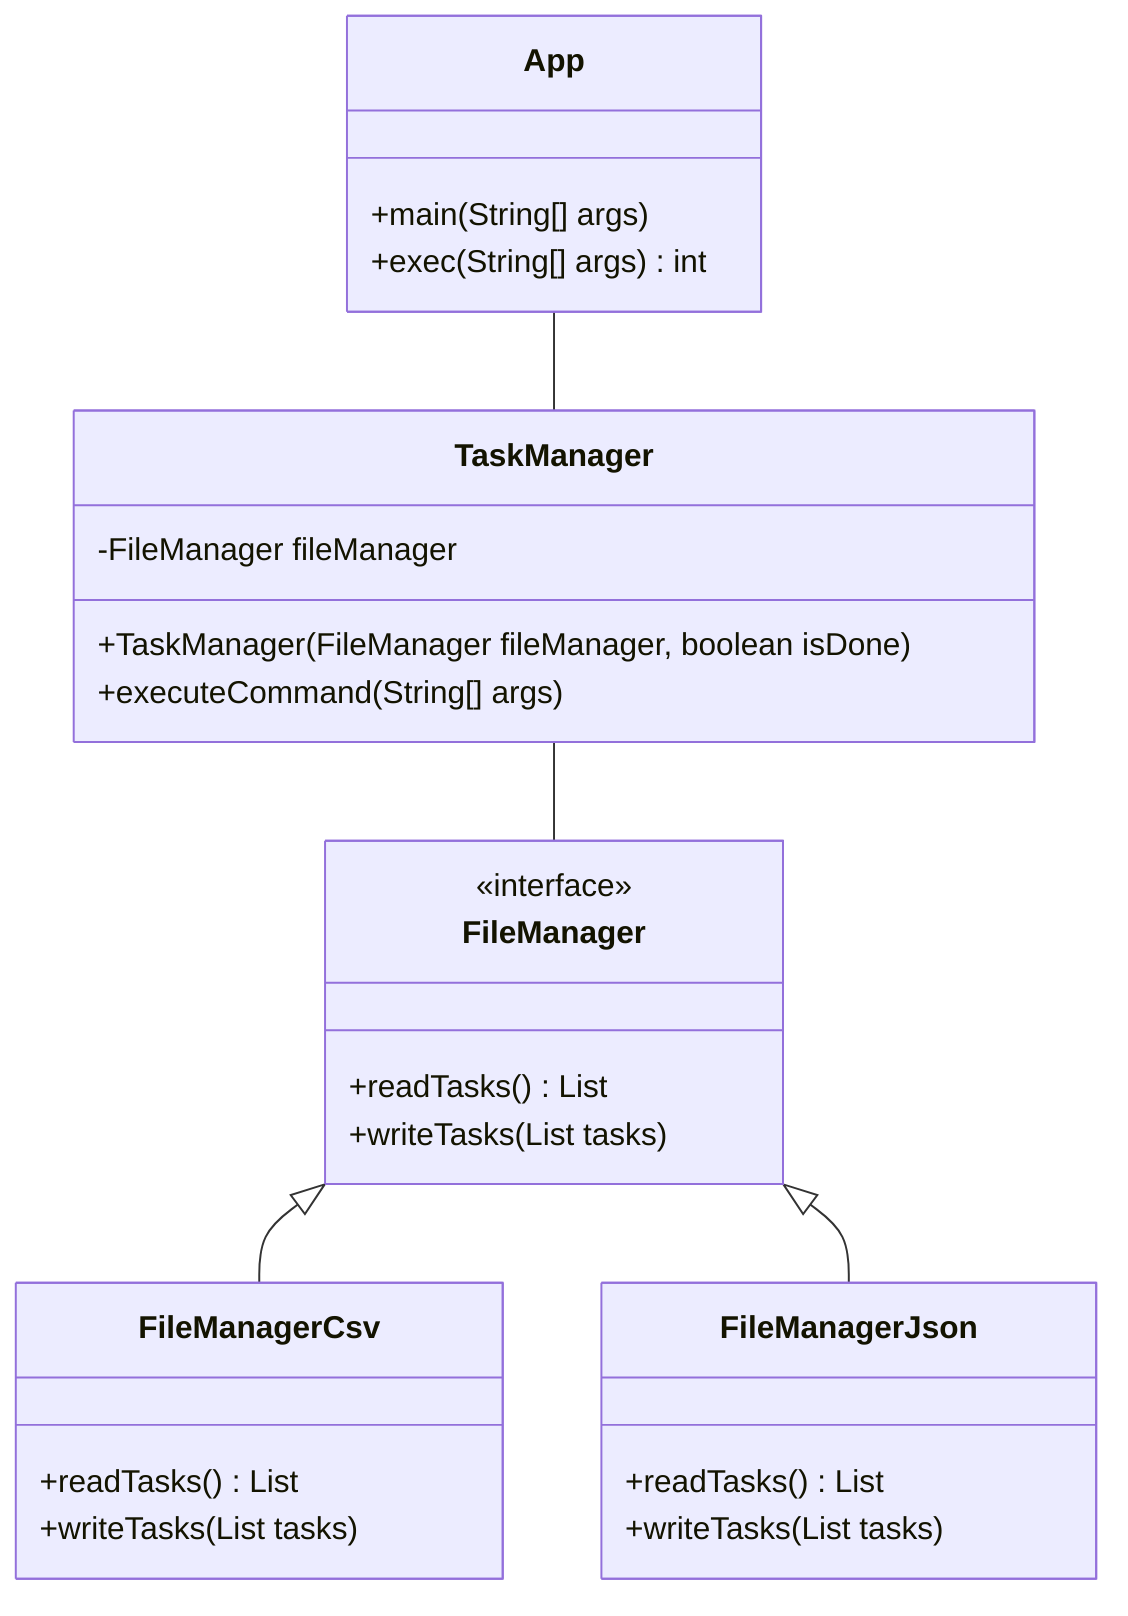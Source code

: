 classDiagram
    class FileManager {
        <<interface>>
        +readTasks() List
        +writeTasks(List tasks)
    }
    FileManager <|-- FileManagerCsv
    FileManager <|-- FileManagerJson
    class FileManagerCsv {
        +readTasks() List
        +writeTasks(List tasks)
    }
    class FileManagerJson {
        +readTasks() List
        +writeTasks(List tasks)
    }
    class TaskManager {

        -FileManager fileManager
        +TaskManager(FileManager fileManager, boolean isDone)
        +executeCommand(String[] args)
    }
    class App {
        +main(String[] args)
        +exec(String[] args) int
    }
    TaskManager -- FileManager
    App -- TaskManager